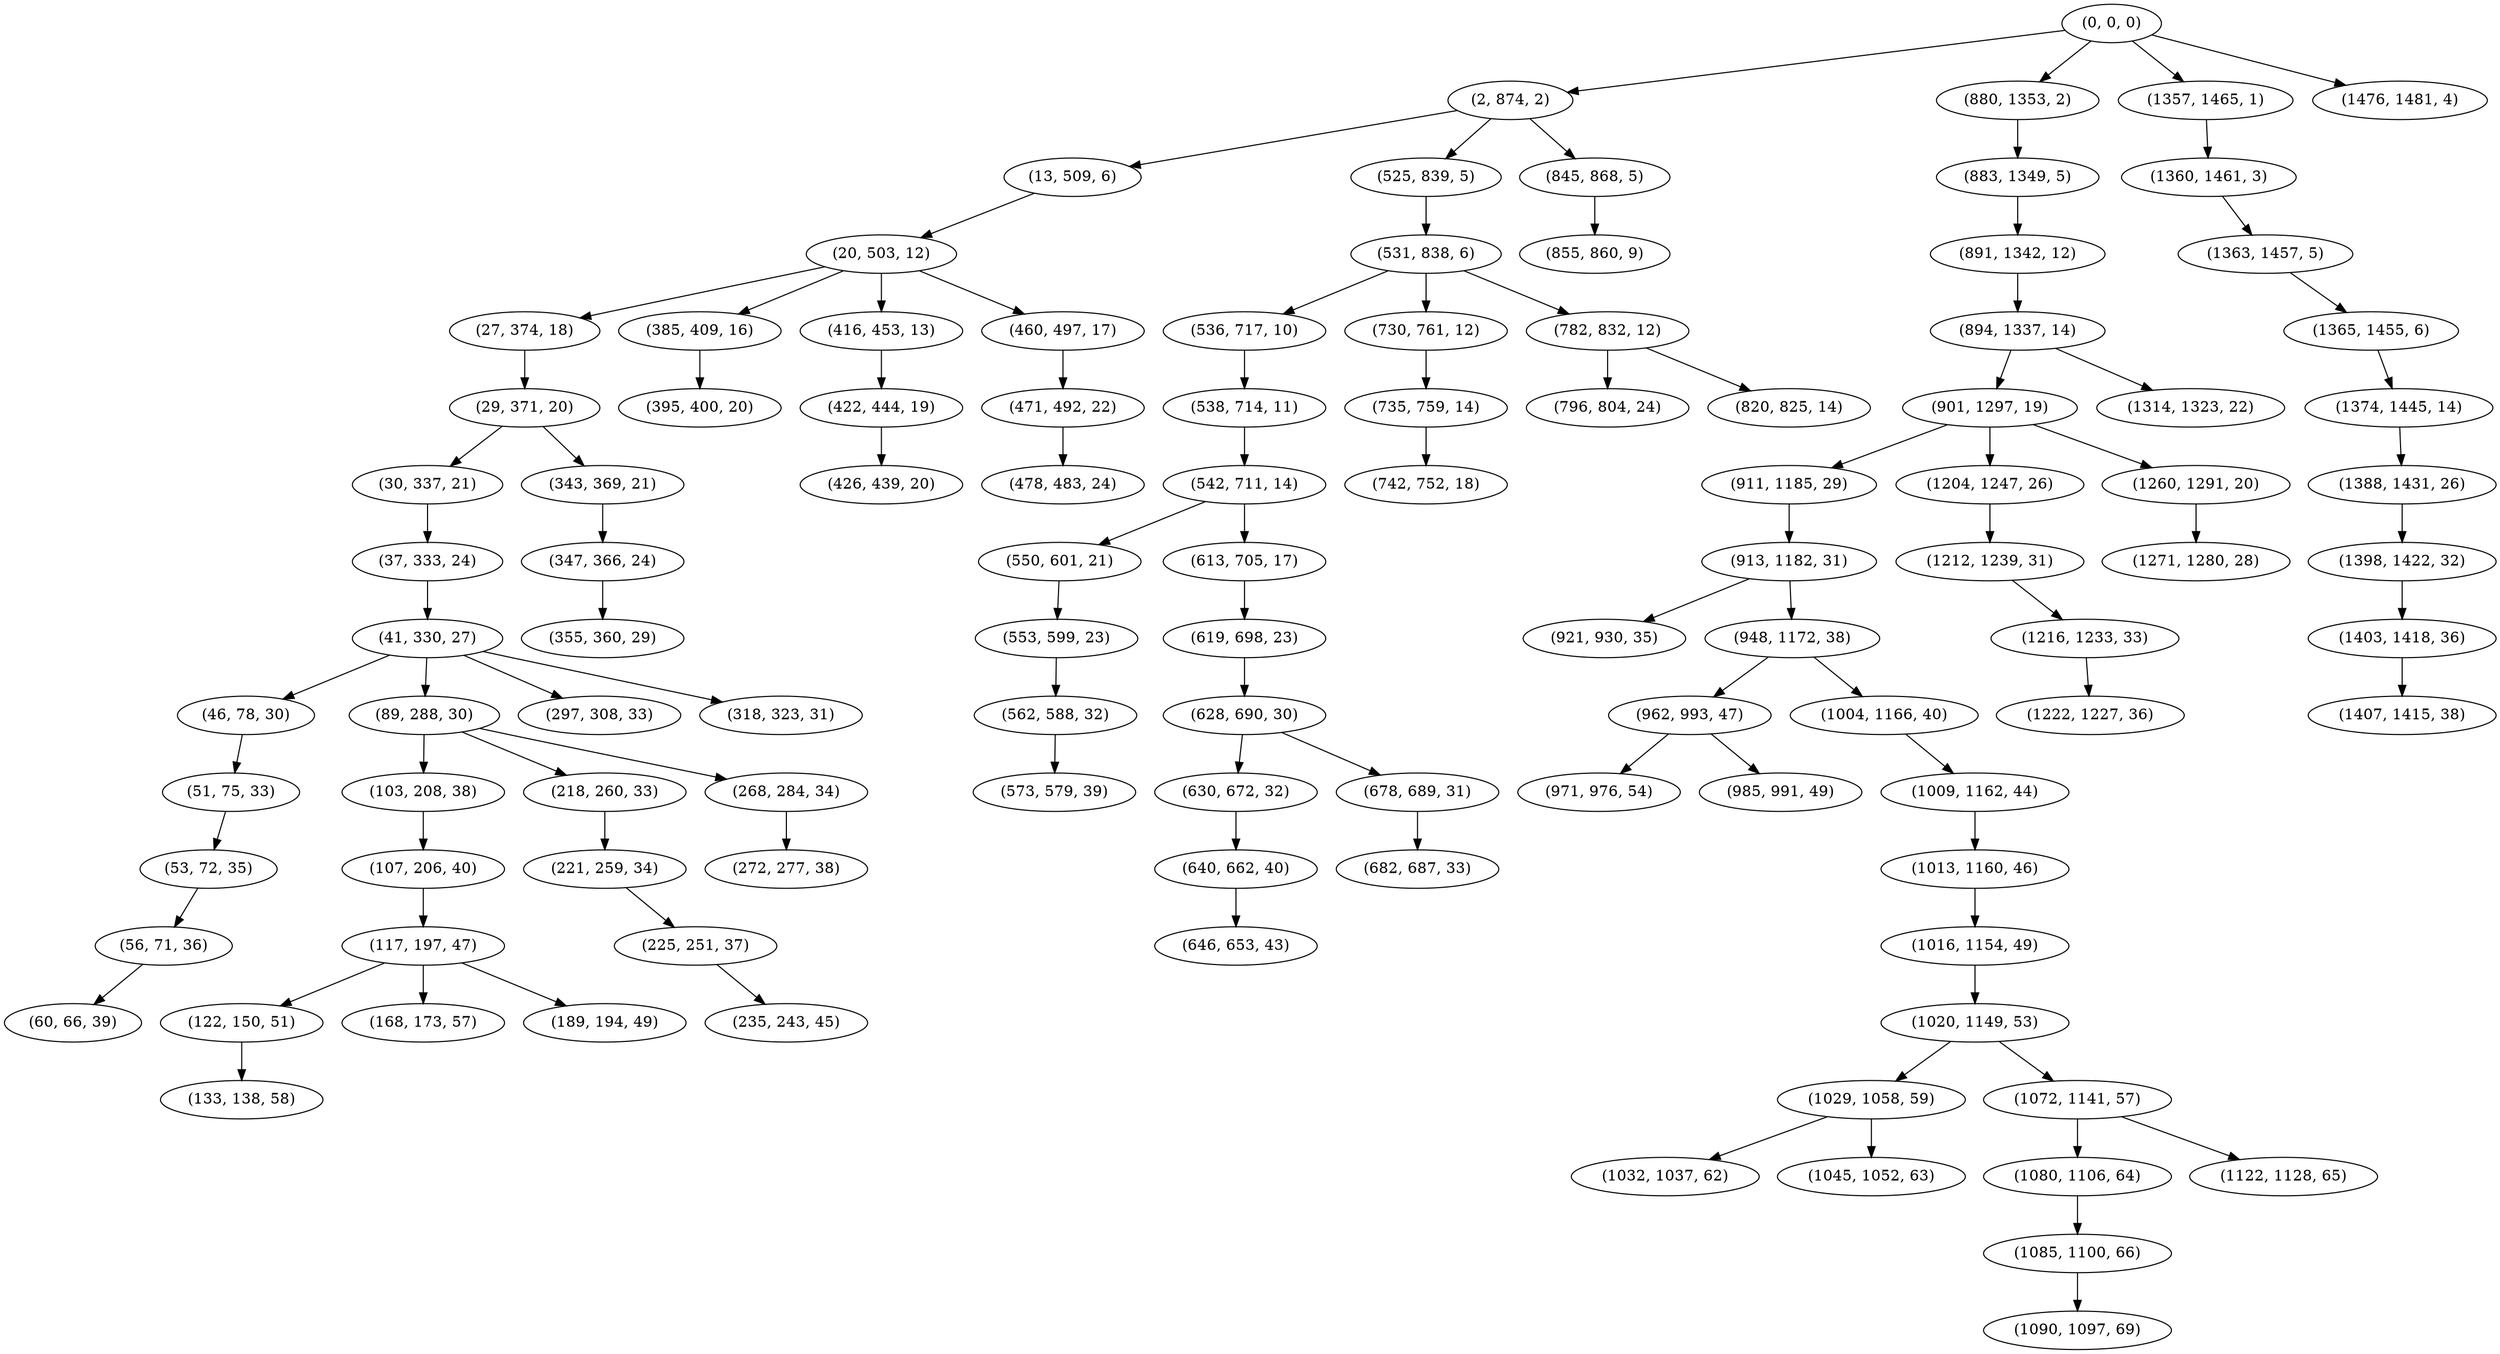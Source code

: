 digraph tree {
    "(0, 0, 0)";
    "(2, 874, 2)";
    "(13, 509, 6)";
    "(20, 503, 12)";
    "(27, 374, 18)";
    "(29, 371, 20)";
    "(30, 337, 21)";
    "(37, 333, 24)";
    "(41, 330, 27)";
    "(46, 78, 30)";
    "(51, 75, 33)";
    "(53, 72, 35)";
    "(56, 71, 36)";
    "(60, 66, 39)";
    "(89, 288, 30)";
    "(103, 208, 38)";
    "(107, 206, 40)";
    "(117, 197, 47)";
    "(122, 150, 51)";
    "(133, 138, 58)";
    "(168, 173, 57)";
    "(189, 194, 49)";
    "(218, 260, 33)";
    "(221, 259, 34)";
    "(225, 251, 37)";
    "(235, 243, 45)";
    "(268, 284, 34)";
    "(272, 277, 38)";
    "(297, 308, 33)";
    "(318, 323, 31)";
    "(343, 369, 21)";
    "(347, 366, 24)";
    "(355, 360, 29)";
    "(385, 409, 16)";
    "(395, 400, 20)";
    "(416, 453, 13)";
    "(422, 444, 19)";
    "(426, 439, 20)";
    "(460, 497, 17)";
    "(471, 492, 22)";
    "(478, 483, 24)";
    "(525, 839, 5)";
    "(531, 838, 6)";
    "(536, 717, 10)";
    "(538, 714, 11)";
    "(542, 711, 14)";
    "(550, 601, 21)";
    "(553, 599, 23)";
    "(562, 588, 32)";
    "(573, 579, 39)";
    "(613, 705, 17)";
    "(619, 698, 23)";
    "(628, 690, 30)";
    "(630, 672, 32)";
    "(640, 662, 40)";
    "(646, 653, 43)";
    "(678, 689, 31)";
    "(682, 687, 33)";
    "(730, 761, 12)";
    "(735, 759, 14)";
    "(742, 752, 18)";
    "(782, 832, 12)";
    "(796, 804, 24)";
    "(820, 825, 14)";
    "(845, 868, 5)";
    "(855, 860, 9)";
    "(880, 1353, 2)";
    "(883, 1349, 5)";
    "(891, 1342, 12)";
    "(894, 1337, 14)";
    "(901, 1297, 19)";
    "(911, 1185, 29)";
    "(913, 1182, 31)";
    "(921, 930, 35)";
    "(948, 1172, 38)";
    "(962, 993, 47)";
    "(971, 976, 54)";
    "(985, 991, 49)";
    "(1004, 1166, 40)";
    "(1009, 1162, 44)";
    "(1013, 1160, 46)";
    "(1016, 1154, 49)";
    "(1020, 1149, 53)";
    "(1029, 1058, 59)";
    "(1032, 1037, 62)";
    "(1045, 1052, 63)";
    "(1072, 1141, 57)";
    "(1080, 1106, 64)";
    "(1085, 1100, 66)";
    "(1090, 1097, 69)";
    "(1122, 1128, 65)";
    "(1204, 1247, 26)";
    "(1212, 1239, 31)";
    "(1216, 1233, 33)";
    "(1222, 1227, 36)";
    "(1260, 1291, 20)";
    "(1271, 1280, 28)";
    "(1314, 1323, 22)";
    "(1357, 1465, 1)";
    "(1360, 1461, 3)";
    "(1363, 1457, 5)";
    "(1365, 1455, 6)";
    "(1374, 1445, 14)";
    "(1388, 1431, 26)";
    "(1398, 1422, 32)";
    "(1403, 1418, 36)";
    "(1407, 1415, 38)";
    "(1476, 1481, 4)";
    "(0, 0, 0)" -> "(2, 874, 2)";
    "(0, 0, 0)" -> "(880, 1353, 2)";
    "(0, 0, 0)" -> "(1357, 1465, 1)";
    "(0, 0, 0)" -> "(1476, 1481, 4)";
    "(2, 874, 2)" -> "(13, 509, 6)";
    "(2, 874, 2)" -> "(525, 839, 5)";
    "(2, 874, 2)" -> "(845, 868, 5)";
    "(13, 509, 6)" -> "(20, 503, 12)";
    "(20, 503, 12)" -> "(27, 374, 18)";
    "(20, 503, 12)" -> "(385, 409, 16)";
    "(20, 503, 12)" -> "(416, 453, 13)";
    "(20, 503, 12)" -> "(460, 497, 17)";
    "(27, 374, 18)" -> "(29, 371, 20)";
    "(29, 371, 20)" -> "(30, 337, 21)";
    "(29, 371, 20)" -> "(343, 369, 21)";
    "(30, 337, 21)" -> "(37, 333, 24)";
    "(37, 333, 24)" -> "(41, 330, 27)";
    "(41, 330, 27)" -> "(46, 78, 30)";
    "(41, 330, 27)" -> "(89, 288, 30)";
    "(41, 330, 27)" -> "(297, 308, 33)";
    "(41, 330, 27)" -> "(318, 323, 31)";
    "(46, 78, 30)" -> "(51, 75, 33)";
    "(51, 75, 33)" -> "(53, 72, 35)";
    "(53, 72, 35)" -> "(56, 71, 36)";
    "(56, 71, 36)" -> "(60, 66, 39)";
    "(89, 288, 30)" -> "(103, 208, 38)";
    "(89, 288, 30)" -> "(218, 260, 33)";
    "(89, 288, 30)" -> "(268, 284, 34)";
    "(103, 208, 38)" -> "(107, 206, 40)";
    "(107, 206, 40)" -> "(117, 197, 47)";
    "(117, 197, 47)" -> "(122, 150, 51)";
    "(117, 197, 47)" -> "(168, 173, 57)";
    "(117, 197, 47)" -> "(189, 194, 49)";
    "(122, 150, 51)" -> "(133, 138, 58)";
    "(218, 260, 33)" -> "(221, 259, 34)";
    "(221, 259, 34)" -> "(225, 251, 37)";
    "(225, 251, 37)" -> "(235, 243, 45)";
    "(268, 284, 34)" -> "(272, 277, 38)";
    "(343, 369, 21)" -> "(347, 366, 24)";
    "(347, 366, 24)" -> "(355, 360, 29)";
    "(385, 409, 16)" -> "(395, 400, 20)";
    "(416, 453, 13)" -> "(422, 444, 19)";
    "(422, 444, 19)" -> "(426, 439, 20)";
    "(460, 497, 17)" -> "(471, 492, 22)";
    "(471, 492, 22)" -> "(478, 483, 24)";
    "(525, 839, 5)" -> "(531, 838, 6)";
    "(531, 838, 6)" -> "(536, 717, 10)";
    "(531, 838, 6)" -> "(730, 761, 12)";
    "(531, 838, 6)" -> "(782, 832, 12)";
    "(536, 717, 10)" -> "(538, 714, 11)";
    "(538, 714, 11)" -> "(542, 711, 14)";
    "(542, 711, 14)" -> "(550, 601, 21)";
    "(542, 711, 14)" -> "(613, 705, 17)";
    "(550, 601, 21)" -> "(553, 599, 23)";
    "(553, 599, 23)" -> "(562, 588, 32)";
    "(562, 588, 32)" -> "(573, 579, 39)";
    "(613, 705, 17)" -> "(619, 698, 23)";
    "(619, 698, 23)" -> "(628, 690, 30)";
    "(628, 690, 30)" -> "(630, 672, 32)";
    "(628, 690, 30)" -> "(678, 689, 31)";
    "(630, 672, 32)" -> "(640, 662, 40)";
    "(640, 662, 40)" -> "(646, 653, 43)";
    "(678, 689, 31)" -> "(682, 687, 33)";
    "(730, 761, 12)" -> "(735, 759, 14)";
    "(735, 759, 14)" -> "(742, 752, 18)";
    "(782, 832, 12)" -> "(796, 804, 24)";
    "(782, 832, 12)" -> "(820, 825, 14)";
    "(845, 868, 5)" -> "(855, 860, 9)";
    "(880, 1353, 2)" -> "(883, 1349, 5)";
    "(883, 1349, 5)" -> "(891, 1342, 12)";
    "(891, 1342, 12)" -> "(894, 1337, 14)";
    "(894, 1337, 14)" -> "(901, 1297, 19)";
    "(894, 1337, 14)" -> "(1314, 1323, 22)";
    "(901, 1297, 19)" -> "(911, 1185, 29)";
    "(901, 1297, 19)" -> "(1204, 1247, 26)";
    "(901, 1297, 19)" -> "(1260, 1291, 20)";
    "(911, 1185, 29)" -> "(913, 1182, 31)";
    "(913, 1182, 31)" -> "(921, 930, 35)";
    "(913, 1182, 31)" -> "(948, 1172, 38)";
    "(948, 1172, 38)" -> "(962, 993, 47)";
    "(948, 1172, 38)" -> "(1004, 1166, 40)";
    "(962, 993, 47)" -> "(971, 976, 54)";
    "(962, 993, 47)" -> "(985, 991, 49)";
    "(1004, 1166, 40)" -> "(1009, 1162, 44)";
    "(1009, 1162, 44)" -> "(1013, 1160, 46)";
    "(1013, 1160, 46)" -> "(1016, 1154, 49)";
    "(1016, 1154, 49)" -> "(1020, 1149, 53)";
    "(1020, 1149, 53)" -> "(1029, 1058, 59)";
    "(1020, 1149, 53)" -> "(1072, 1141, 57)";
    "(1029, 1058, 59)" -> "(1032, 1037, 62)";
    "(1029, 1058, 59)" -> "(1045, 1052, 63)";
    "(1072, 1141, 57)" -> "(1080, 1106, 64)";
    "(1072, 1141, 57)" -> "(1122, 1128, 65)";
    "(1080, 1106, 64)" -> "(1085, 1100, 66)";
    "(1085, 1100, 66)" -> "(1090, 1097, 69)";
    "(1204, 1247, 26)" -> "(1212, 1239, 31)";
    "(1212, 1239, 31)" -> "(1216, 1233, 33)";
    "(1216, 1233, 33)" -> "(1222, 1227, 36)";
    "(1260, 1291, 20)" -> "(1271, 1280, 28)";
    "(1357, 1465, 1)" -> "(1360, 1461, 3)";
    "(1360, 1461, 3)" -> "(1363, 1457, 5)";
    "(1363, 1457, 5)" -> "(1365, 1455, 6)";
    "(1365, 1455, 6)" -> "(1374, 1445, 14)";
    "(1374, 1445, 14)" -> "(1388, 1431, 26)";
    "(1388, 1431, 26)" -> "(1398, 1422, 32)";
    "(1398, 1422, 32)" -> "(1403, 1418, 36)";
    "(1403, 1418, 36)" -> "(1407, 1415, 38)";
}
